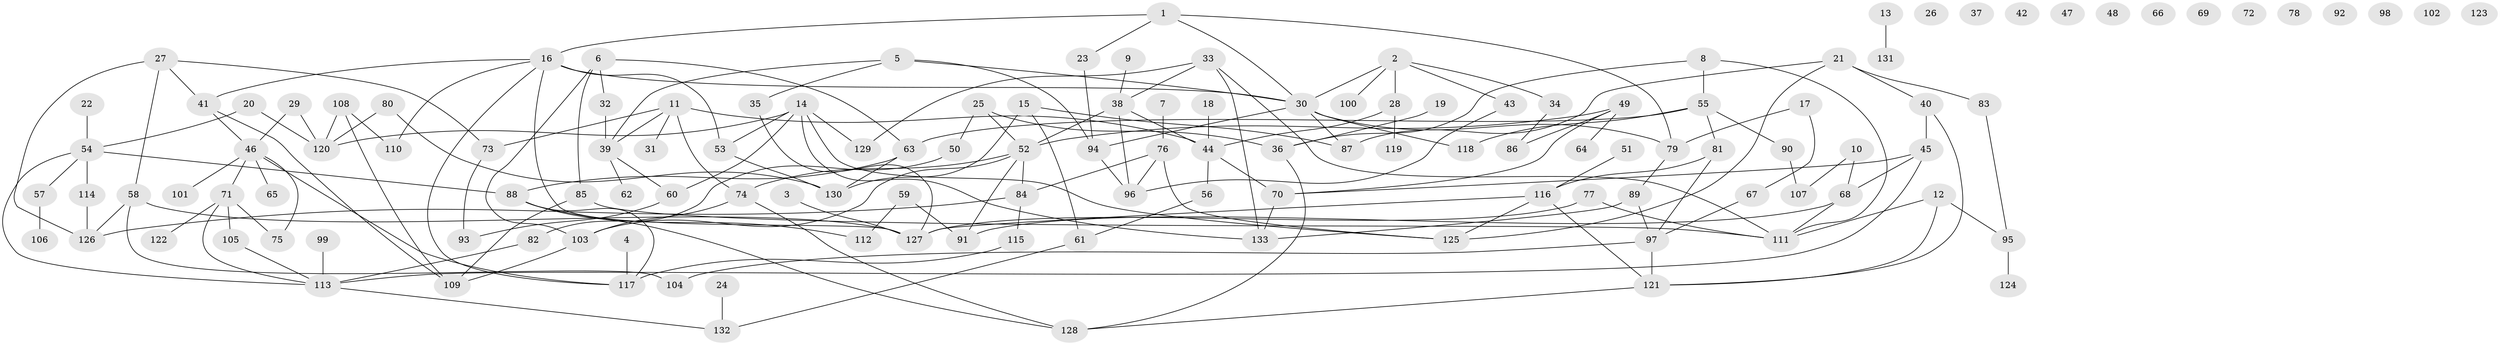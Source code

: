 // Generated by graph-tools (version 1.1) at 2025/13/03/09/25 04:13:06]
// undirected, 133 vertices, 186 edges
graph export_dot {
graph [start="1"]
  node [color=gray90,style=filled];
  1;
  2;
  3;
  4;
  5;
  6;
  7;
  8;
  9;
  10;
  11;
  12;
  13;
  14;
  15;
  16;
  17;
  18;
  19;
  20;
  21;
  22;
  23;
  24;
  25;
  26;
  27;
  28;
  29;
  30;
  31;
  32;
  33;
  34;
  35;
  36;
  37;
  38;
  39;
  40;
  41;
  42;
  43;
  44;
  45;
  46;
  47;
  48;
  49;
  50;
  51;
  52;
  53;
  54;
  55;
  56;
  57;
  58;
  59;
  60;
  61;
  62;
  63;
  64;
  65;
  66;
  67;
  68;
  69;
  70;
  71;
  72;
  73;
  74;
  75;
  76;
  77;
  78;
  79;
  80;
  81;
  82;
  83;
  84;
  85;
  86;
  87;
  88;
  89;
  90;
  91;
  92;
  93;
  94;
  95;
  96;
  97;
  98;
  99;
  100;
  101;
  102;
  103;
  104;
  105;
  106;
  107;
  108;
  109;
  110;
  111;
  112;
  113;
  114;
  115;
  116;
  117;
  118;
  119;
  120;
  121;
  122;
  123;
  124;
  125;
  126;
  127;
  128;
  129;
  130;
  131;
  132;
  133;
  1 -- 16;
  1 -- 23;
  1 -- 30;
  1 -- 79;
  2 -- 28;
  2 -- 30;
  2 -- 34;
  2 -- 43;
  2 -- 100;
  3 -- 127;
  4 -- 117;
  5 -- 30;
  5 -- 35;
  5 -- 39;
  5 -- 94;
  6 -- 32;
  6 -- 63;
  6 -- 85;
  6 -- 103;
  7 -- 76;
  8 -- 36;
  8 -- 55;
  8 -- 111;
  9 -- 38;
  10 -- 68;
  10 -- 107;
  11 -- 31;
  11 -- 39;
  11 -- 44;
  11 -- 73;
  11 -- 74;
  12 -- 95;
  12 -- 111;
  12 -- 121;
  13 -- 131;
  14 -- 53;
  14 -- 60;
  14 -- 120;
  14 -- 125;
  14 -- 129;
  14 -- 133;
  15 -- 61;
  15 -- 87;
  15 -- 130;
  16 -- 30;
  16 -- 41;
  16 -- 53;
  16 -- 110;
  16 -- 117;
  16 -- 127;
  17 -- 67;
  17 -- 79;
  18 -- 44;
  19 -- 36;
  20 -- 54;
  20 -- 120;
  21 -- 40;
  21 -- 83;
  21 -- 87;
  21 -- 125;
  22 -- 54;
  23 -- 94;
  24 -- 132;
  25 -- 36;
  25 -- 50;
  25 -- 52;
  27 -- 41;
  27 -- 58;
  27 -- 73;
  27 -- 126;
  28 -- 44;
  28 -- 119;
  29 -- 46;
  29 -- 120;
  30 -- 79;
  30 -- 87;
  30 -- 94;
  30 -- 118;
  32 -- 39;
  33 -- 38;
  33 -- 111;
  33 -- 129;
  33 -- 133;
  34 -- 86;
  35 -- 127;
  36 -- 128;
  38 -- 44;
  38 -- 52;
  38 -- 96;
  39 -- 60;
  39 -- 62;
  40 -- 45;
  40 -- 121;
  41 -- 46;
  41 -- 109;
  43 -- 96;
  44 -- 56;
  44 -- 70;
  45 -- 68;
  45 -- 70;
  45 -- 113;
  46 -- 65;
  46 -- 71;
  46 -- 75;
  46 -- 101;
  46 -- 117;
  49 -- 52;
  49 -- 64;
  49 -- 70;
  49 -- 86;
  50 -- 82;
  51 -- 116;
  52 -- 74;
  52 -- 84;
  52 -- 91;
  52 -- 103;
  53 -- 130;
  54 -- 57;
  54 -- 88;
  54 -- 113;
  54 -- 114;
  55 -- 63;
  55 -- 81;
  55 -- 90;
  55 -- 118;
  56 -- 61;
  57 -- 106;
  58 -- 104;
  58 -- 126;
  58 -- 127;
  59 -- 91;
  59 -- 112;
  60 -- 93;
  61 -- 132;
  63 -- 88;
  63 -- 130;
  67 -- 97;
  68 -- 91;
  68 -- 111;
  70 -- 133;
  71 -- 75;
  71 -- 105;
  71 -- 113;
  71 -- 122;
  73 -- 93;
  74 -- 103;
  74 -- 128;
  76 -- 84;
  76 -- 96;
  76 -- 125;
  77 -- 111;
  77 -- 127;
  79 -- 89;
  80 -- 120;
  80 -- 130;
  81 -- 97;
  81 -- 116;
  82 -- 113;
  83 -- 95;
  84 -- 115;
  84 -- 126;
  85 -- 109;
  85 -- 111;
  88 -- 112;
  88 -- 117;
  88 -- 128;
  89 -- 97;
  89 -- 133;
  90 -- 107;
  94 -- 96;
  95 -- 124;
  97 -- 104;
  97 -- 121;
  99 -- 113;
  103 -- 109;
  105 -- 113;
  108 -- 109;
  108 -- 110;
  108 -- 120;
  113 -- 132;
  114 -- 126;
  115 -- 117;
  116 -- 121;
  116 -- 125;
  116 -- 127;
  121 -- 128;
}
